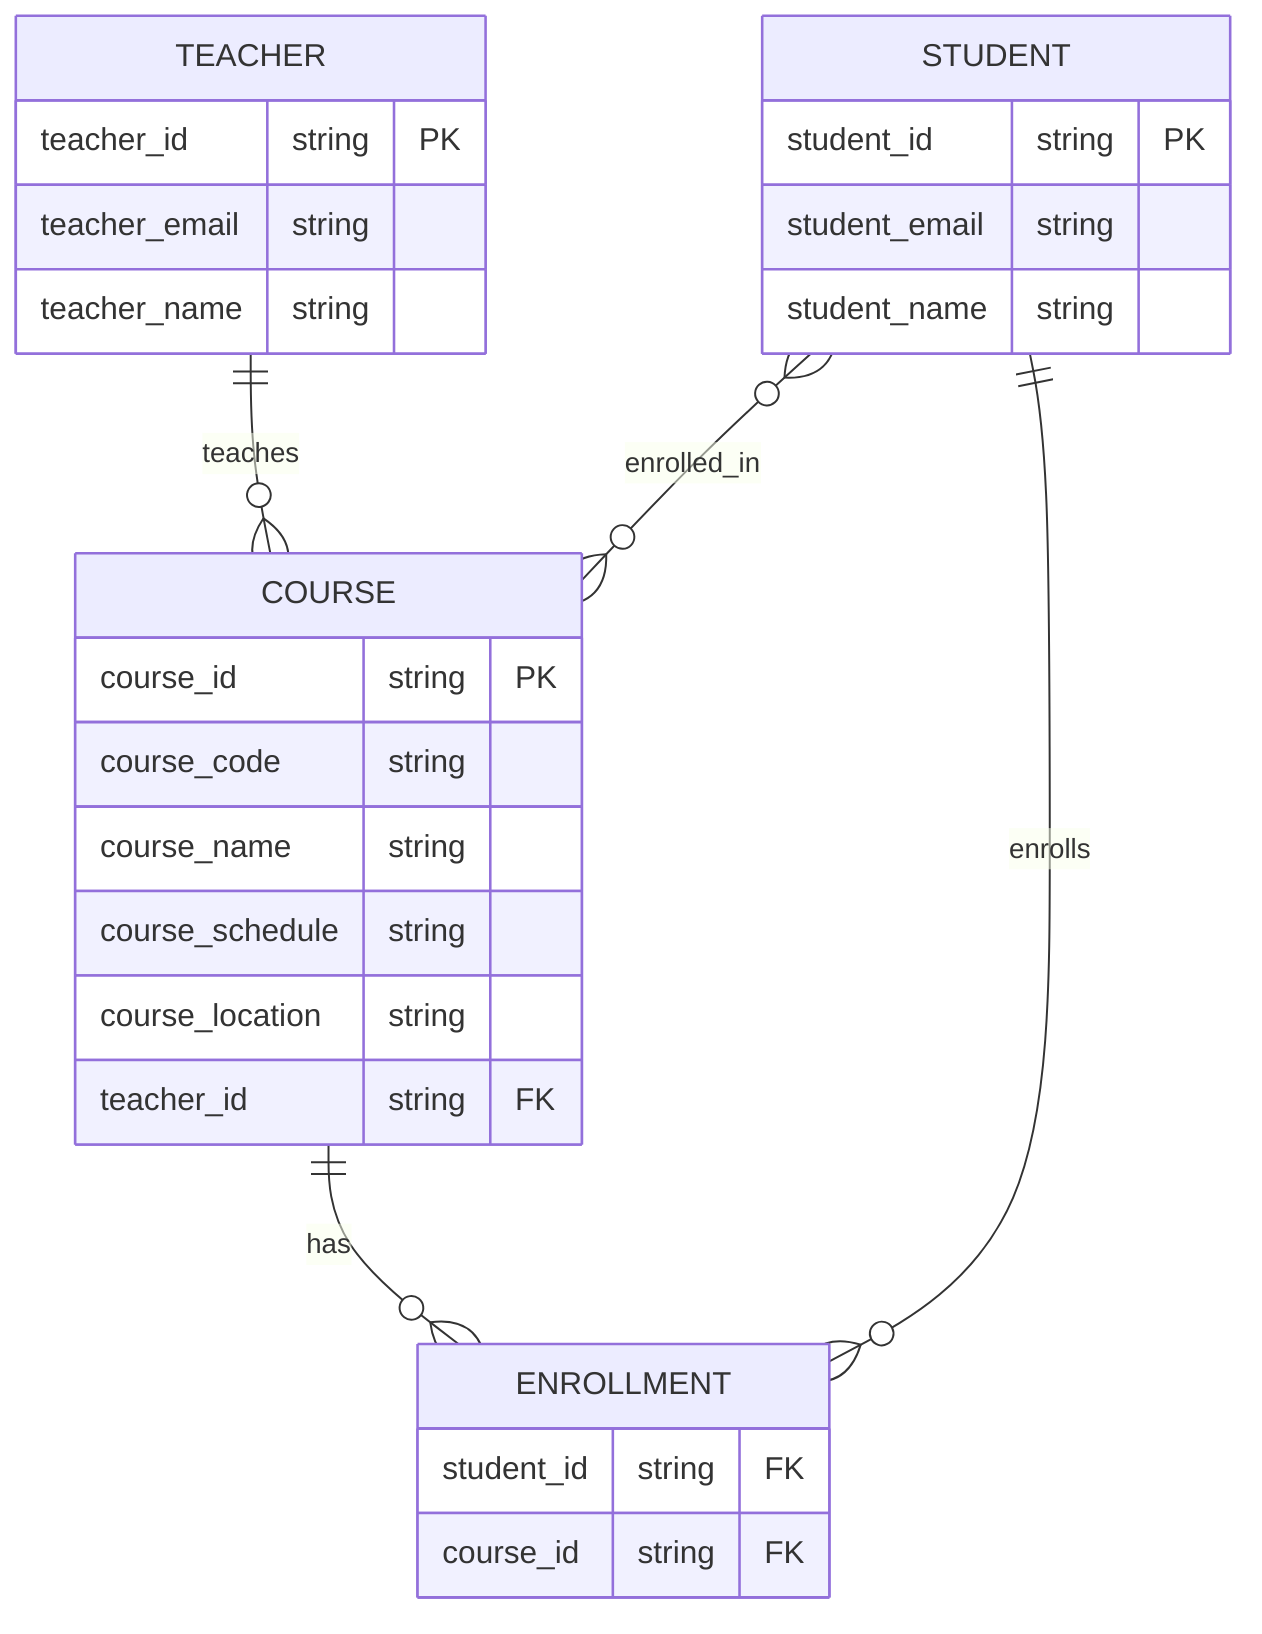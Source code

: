 erDiagram
    %% Columns: PK/FK | Field (example) | Type (example)
    %% PK   | teacher_id (e.g. teacherId)    | string
    %%      | teacher_email (e.g. teacher@example.com)    | string
    %%      | teacher_name (e.g. John Smith)    | string
    TEACHER {
        teacher_id string PK
        teacher_email string
        teacher_name string
    }
    STUDENT {
        %% Columns: PK/FK | Field (example) | Type (example)
        %% PK   | student_id (e.g. studentId)    | string
        %%      | student_email (e.g. student@example.com)    | string
        %%      | student_name (e.g. Alice Brown)    | string
        student_id string PK
        student_email string
        student_name string
    }
    COURSE {
        %% Columns: PK/FK | Field (example) | Type (example)
        %% PK   | course_id (e.g. courseId)    | string
        %%      | course_code (e.g. MATH101)    | string
        %%      | course_name (e.g. Mathematics)    | string
        %%      | course_schedule (e.g. Mon-Wed-Fri 9am)    | string
        %%      | course_location (e.g. Room 101)    | string
        %% FK   | teacher_id (e.g. teacherId)    | string
        course_id string PK
        course_code string
        course_name string
        course_schedule string
        course_location string
        teacher_id string FK
    }
    ENROLLMENT {
        %% Columns: PK/FK | Field (example) | Type (example)
        %% FK   | student_id (e.g. studentId)    | string
        %% FK   | course_id (e.g. courseId)    | string
        student_id string FK
        course_id string FK
    }

    TEACHER ||--o{ COURSE : teaches
    COURSE ||--o{ ENROLLMENT : has
    STUDENT ||--o{ ENROLLMENT : enrolls
    STUDENT }o--o{ COURSE : "enrolled_in"